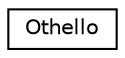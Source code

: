 digraph "Graphical Class Hierarchy"
{
  edge [fontname="Helvetica",fontsize="10",labelfontname="Helvetica",labelfontsize="10"];
  node [fontname="Helvetica",fontsize="10",shape=record];
  rankdir="LR";
  Node0 [label="Othello",height=0.2,width=0.4,color="black", fillcolor="white", style="filled",URL="$classOthello.html"];
}
